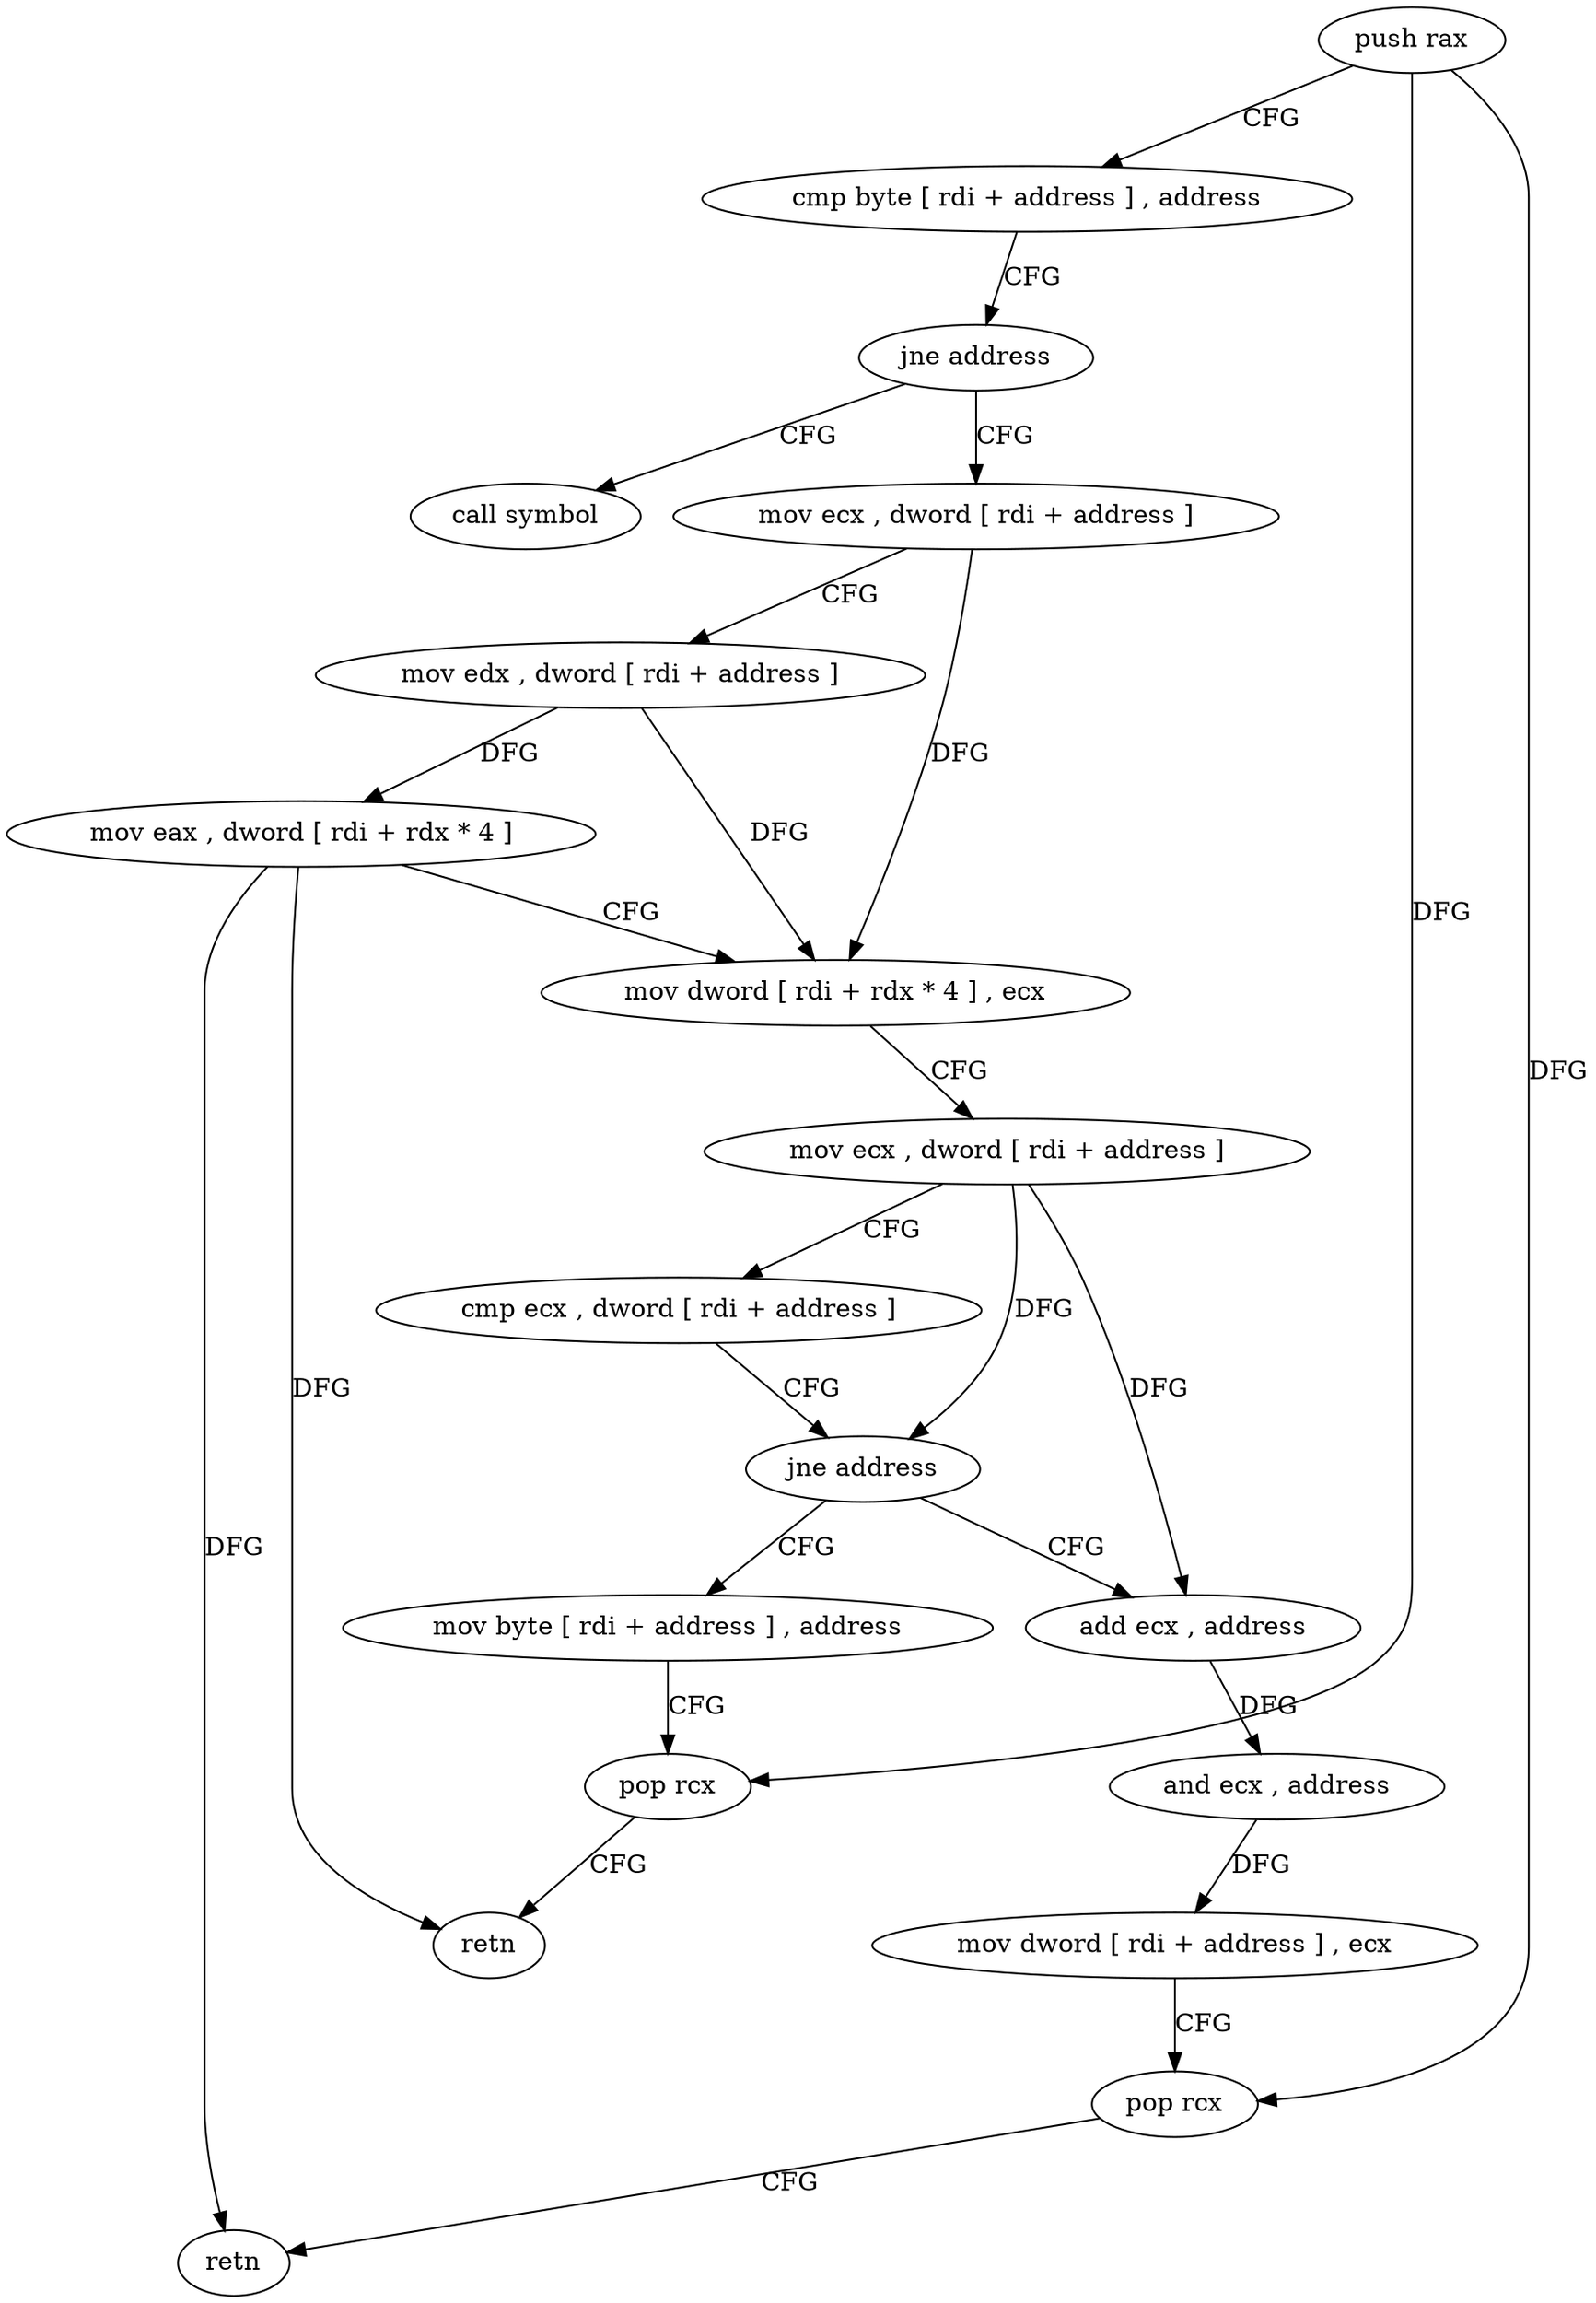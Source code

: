 digraph "func" {
"4283440" [label = "push rax" ]
"4283441" [label = "cmp byte [ rdi + address ] , address" ]
"4283445" [label = "jne address" ]
"4283484" [label = "call symbol" ]
"4283447" [label = "mov ecx , dword [ rdi + address ]" ]
"4283450" [label = "mov edx , dword [ rdi + address ]" ]
"4283453" [label = "mov eax , dword [ rdi + rdx * 4 ]" ]
"4283456" [label = "mov dword [ rdi + rdx * 4 ] , ecx" ]
"4283459" [label = "mov ecx , dword [ rdi + address ]" ]
"4283462" [label = "cmp ecx , dword [ rdi + address ]" ]
"4283465" [label = "jne address" ]
"4283473" [label = "add ecx , address" ]
"4283467" [label = "mov byte [ rdi + address ] , address" ]
"4283476" [label = "and ecx , address" ]
"4283479" [label = "mov dword [ rdi + address ] , ecx" ]
"4283482" [label = "pop rcx" ]
"4283483" [label = "retn" ]
"4283471" [label = "pop rcx" ]
"4283472" [label = "retn" ]
"4283440" -> "4283441" [ label = "CFG" ]
"4283440" -> "4283482" [ label = "DFG" ]
"4283440" -> "4283471" [ label = "DFG" ]
"4283441" -> "4283445" [ label = "CFG" ]
"4283445" -> "4283484" [ label = "CFG" ]
"4283445" -> "4283447" [ label = "CFG" ]
"4283447" -> "4283450" [ label = "CFG" ]
"4283447" -> "4283456" [ label = "DFG" ]
"4283450" -> "4283453" [ label = "DFG" ]
"4283450" -> "4283456" [ label = "DFG" ]
"4283453" -> "4283456" [ label = "CFG" ]
"4283453" -> "4283483" [ label = "DFG" ]
"4283453" -> "4283472" [ label = "DFG" ]
"4283456" -> "4283459" [ label = "CFG" ]
"4283459" -> "4283462" [ label = "CFG" ]
"4283459" -> "4283465" [ label = "DFG" ]
"4283459" -> "4283473" [ label = "DFG" ]
"4283462" -> "4283465" [ label = "CFG" ]
"4283465" -> "4283473" [ label = "CFG" ]
"4283465" -> "4283467" [ label = "CFG" ]
"4283473" -> "4283476" [ label = "DFG" ]
"4283467" -> "4283471" [ label = "CFG" ]
"4283476" -> "4283479" [ label = "DFG" ]
"4283479" -> "4283482" [ label = "CFG" ]
"4283482" -> "4283483" [ label = "CFG" ]
"4283471" -> "4283472" [ label = "CFG" ]
}
